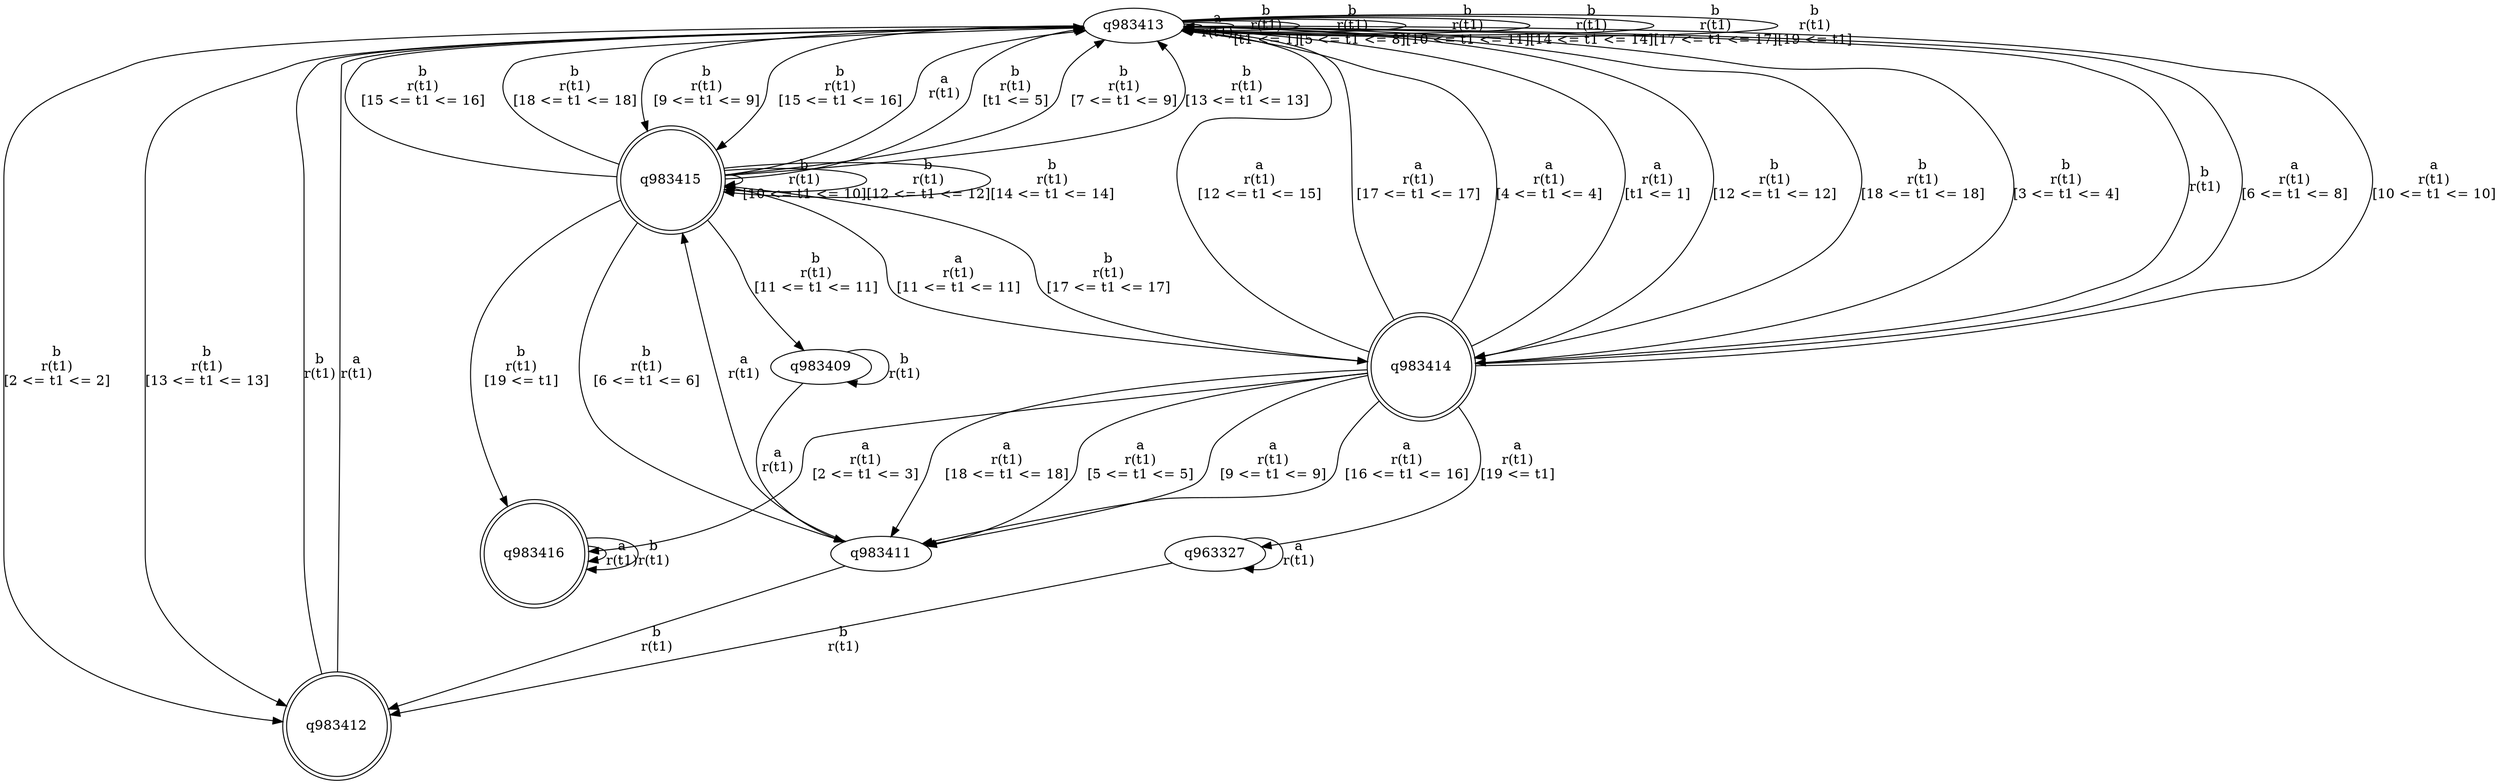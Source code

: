 digraph "tests_1/test4/solution101/solution_verwer" {
	q983413[label=q983413]
	q983412[label=q983412 shape=doublecircle]
	q983415[label=q983415 shape=doublecircle]
	q983411[label=q983411]
	q983409[label=q983409]
	q983414[label=q983414 shape=doublecircle]
	q963327[label=q963327]
	q983416[label=q983416 shape=doublecircle]
	q983413 -> q983413[label="a\nr(t1)\n"]
	q983413 -> q983413[label="b\nr(t1)\n[t1 <= 1]"]
	q983413 -> q983412[label="b\nr(t1)\n[2 <= t1 <= 2]"]
	q983412 -> q983413[label="b\nr(t1)\n"]
	q983412 -> q983413[label="a\nr(t1)\n"]
	q983413 -> q983413[label="b\nr(t1)\n[5 <= t1 <= 8]"]
	q983413 -> q983415[label="b\nr(t1)\n[9 <= t1 <= 9]"]
	q983415 -> q983413[label="a\nr(t1)\n"]
	q983415 -> q983413[label="b\nr(t1)\n[t1 <= 5]"]
	q983415 -> q983411[label="b\nr(t1)\n[6 <= t1 <= 6]"]
	q983411 -> q983415[label="a\nr(t1)\n"]
	q983411 -> q983412[label="b\nr(t1)\n"]
	q983415 -> q983413[label="b\nr(t1)\n[7 <= t1 <= 9]"]
	q983415 -> q983415[label="b\nr(t1)\n[10 <= t1 <= 10]"]
	q983415 -> q983409[label="b\nr(t1)\n[11 <= t1 <= 11]"]
	q983409 -> q983409[label="b\nr(t1)\n"]
	q983409 -> q983411[label="a\nr(t1)\n"]
	q983415 -> q983415[label="b\nr(t1)\n[12 <= t1 <= 12]"]
	q983415 -> q983413[label="b\nr(t1)\n[13 <= t1 <= 13]"]
	q983415 -> q983415[label="b\nr(t1)\n[14 <= t1 <= 14]"]
	q983415 -> q983413[label="b\nr(t1)\n[15 <= t1 <= 16]"]
	q983415 -> q983414[label="b\nr(t1)\n[17 <= t1 <= 17]"]
	q983414 -> q983413[label="b\nr(t1)\n"]
	q983414 -> q983413[label="a\nr(t1)\n[6 <= t1 <= 8]"]
	q983414 -> q983411[label="a\nr(t1)\n[9 <= t1 <= 9]"]
	q983414 -> q983413[label="a\nr(t1)\n[10 <= t1 <= 10]"]
	q983414 -> q983415[label="a\nr(t1)\n[11 <= t1 <= 11]"]
	q983414 -> q983413[label="a\nr(t1)\n[12 <= t1 <= 15]"]
	q983414 -> q983411[label="a\nr(t1)\n[16 <= t1 <= 16]"]
	q983414 -> q983413[label="a\nr(t1)\n[17 <= t1 <= 17]"]
	q983414 -> q983411[label="a\nr(t1)\n[18 <= t1 <= 18]"]
	q983414 -> q963327[label="a\nr(t1)\n[19 <= t1]"]
	q963327 -> q983412[label="b\nr(t1)\n"]
	q963327 -> q963327[label="a\nr(t1)\n"]
	q983414 -> q983413[label="a\nr(t1)\n[4 <= t1 <= 4]"]
	q983414 -> q983411[label="a\nr(t1)\n[5 <= t1 <= 5]"]
	q983414 -> q983416[label="a\nr(t1)\n[2 <= t1 <= 3]"]
	q983416 -> q983416[label="a\nr(t1)\n"]
	q983416 -> q983416[label="b\nr(t1)\n"]
	q983414 -> q983413[label="a\nr(t1)\n[t1 <= 1]"]
	q983415 -> q983413[label="b\nr(t1)\n[18 <= t1 <= 18]"]
	q983415 -> q983416[label="b\nr(t1)\n[19 <= t1]"]
	q983413 -> q983413[label="b\nr(t1)\n[10 <= t1 <= 11]"]
	q983413 -> q983414[label="b\nr(t1)\n[12 <= t1 <= 12]"]
	q983413 -> q983412[label="b\nr(t1)\n[13 <= t1 <= 13]"]
	q983413 -> q983413[label="b\nr(t1)\n[14 <= t1 <= 14]"]
	q983413 -> q983413[label="b\nr(t1)\n[17 <= t1 <= 17]"]
	q983413 -> q983414[label="b\nr(t1)\n[18 <= t1 <= 18]"]
	q983413 -> q983413[label="b\nr(t1)\n[19 <= t1]"]
	q983413 -> q983414[label="b\nr(t1)\n[3 <= t1 <= 4]"]
	q983413 -> q983415[label="b\nr(t1)\n[15 <= t1 <= 16]"]
}

